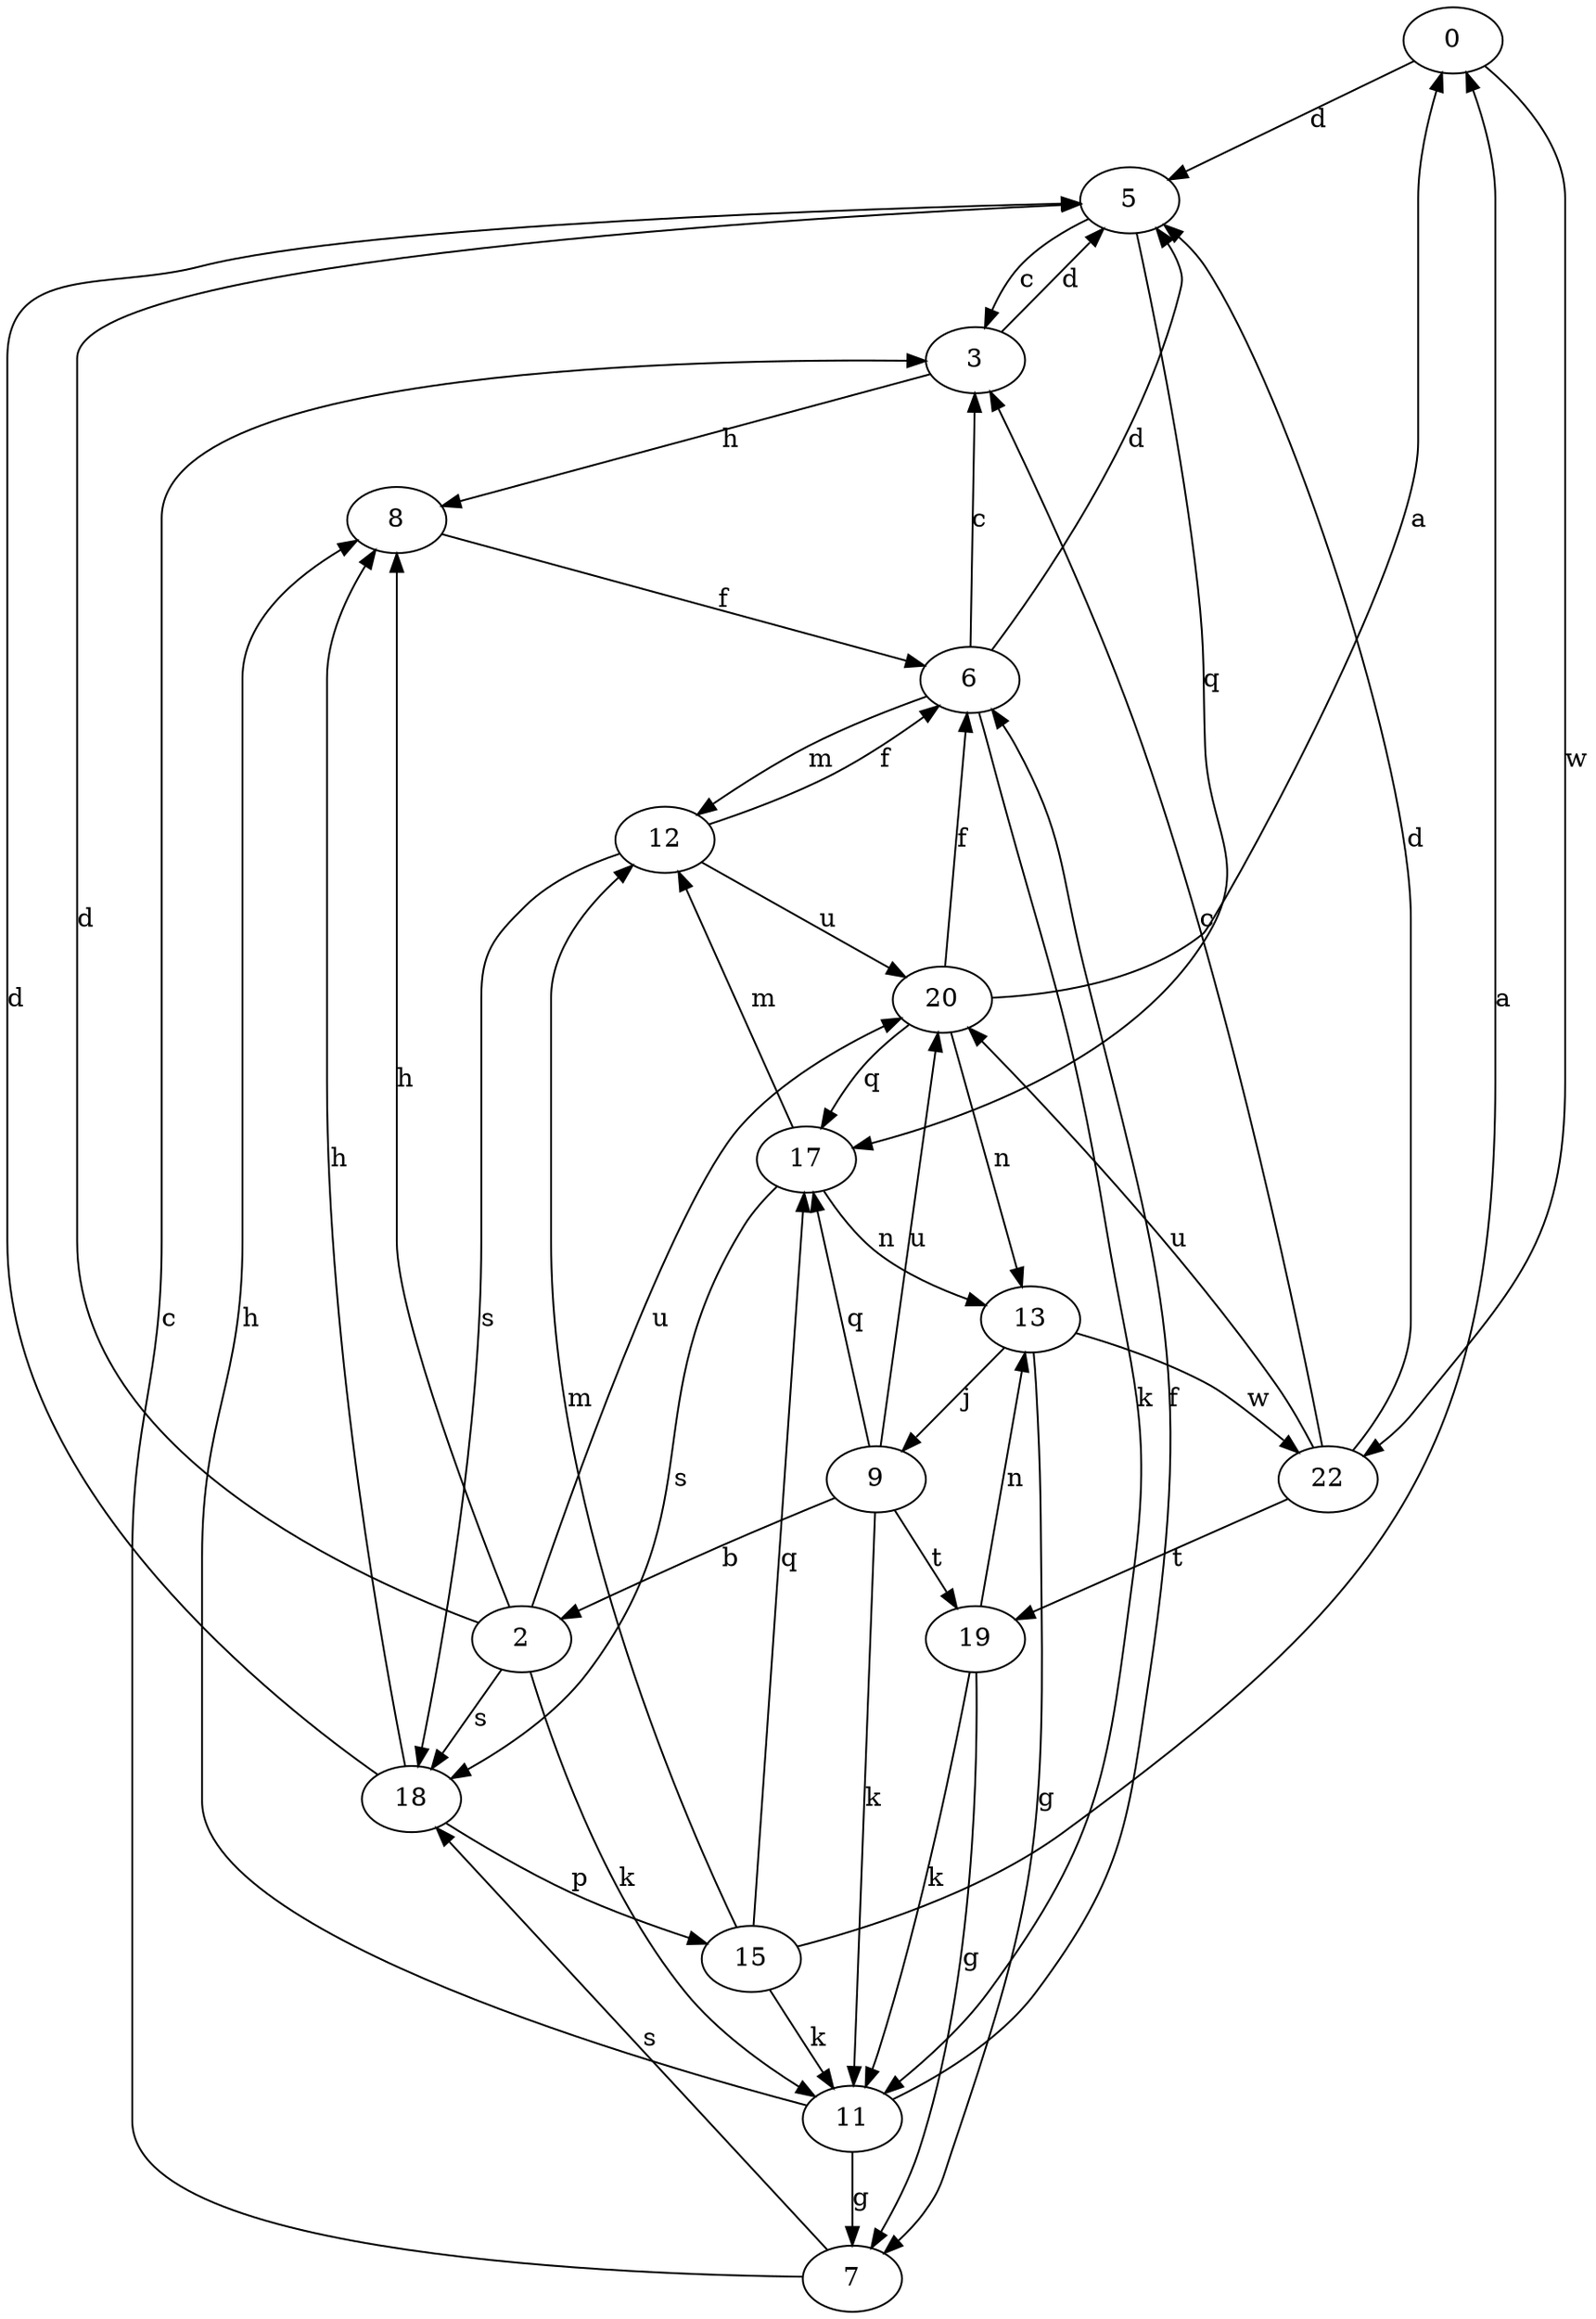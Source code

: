 strict digraph  {
0;
2;
3;
5;
6;
7;
8;
9;
11;
12;
13;
15;
17;
18;
19;
20;
22;
0 -> 5  [label=d];
0 -> 22  [label=w];
2 -> 5  [label=d];
2 -> 8  [label=h];
2 -> 11  [label=k];
2 -> 18  [label=s];
2 -> 20  [label=u];
3 -> 5  [label=d];
3 -> 8  [label=h];
5 -> 3  [label=c];
5 -> 17  [label=q];
6 -> 3  [label=c];
6 -> 5  [label=d];
6 -> 11  [label=k];
6 -> 12  [label=m];
7 -> 3  [label=c];
7 -> 18  [label=s];
8 -> 6  [label=f];
9 -> 2  [label=b];
9 -> 11  [label=k];
9 -> 17  [label=q];
9 -> 19  [label=t];
9 -> 20  [label=u];
11 -> 6  [label=f];
11 -> 7  [label=g];
11 -> 8  [label=h];
12 -> 6  [label=f];
12 -> 18  [label=s];
12 -> 20  [label=u];
13 -> 7  [label=g];
13 -> 9  [label=j];
13 -> 22  [label=w];
15 -> 0  [label=a];
15 -> 11  [label=k];
15 -> 12  [label=m];
15 -> 17  [label=q];
17 -> 12  [label=m];
17 -> 13  [label=n];
17 -> 18  [label=s];
18 -> 5  [label=d];
18 -> 8  [label=h];
18 -> 15  [label=p];
19 -> 7  [label=g];
19 -> 11  [label=k];
19 -> 13  [label=n];
20 -> 0  [label=a];
20 -> 6  [label=f];
20 -> 13  [label=n];
20 -> 17  [label=q];
22 -> 3  [label=c];
22 -> 5  [label=d];
22 -> 19  [label=t];
22 -> 20  [label=u];
}
